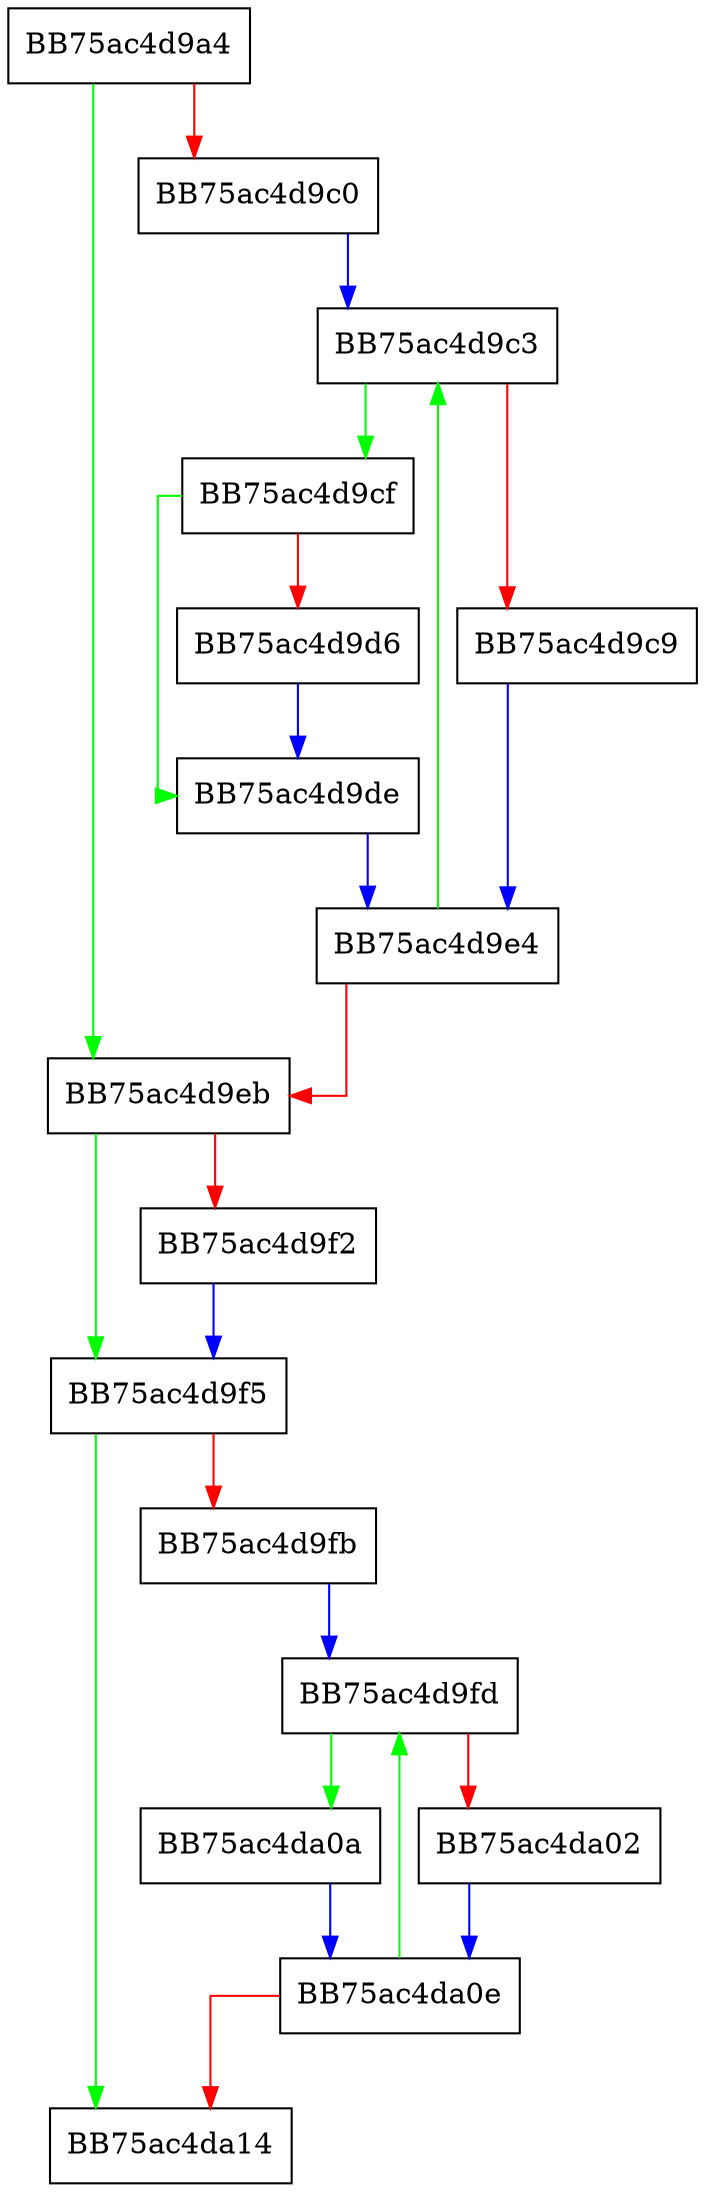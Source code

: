 digraph erase {
  node [shape="box"];
  graph [splines=ortho];
  BB75ac4d9a4 -> BB75ac4d9eb [color="green"];
  BB75ac4d9a4 -> BB75ac4d9c0 [color="red"];
  BB75ac4d9c0 -> BB75ac4d9c3 [color="blue"];
  BB75ac4d9c3 -> BB75ac4d9cf [color="green"];
  BB75ac4d9c3 -> BB75ac4d9c9 [color="red"];
  BB75ac4d9c9 -> BB75ac4d9e4 [color="blue"];
  BB75ac4d9cf -> BB75ac4d9de [color="green"];
  BB75ac4d9cf -> BB75ac4d9d6 [color="red"];
  BB75ac4d9d6 -> BB75ac4d9de [color="blue"];
  BB75ac4d9de -> BB75ac4d9e4 [color="blue"];
  BB75ac4d9e4 -> BB75ac4d9c3 [color="green"];
  BB75ac4d9e4 -> BB75ac4d9eb [color="red"];
  BB75ac4d9eb -> BB75ac4d9f5 [color="green"];
  BB75ac4d9eb -> BB75ac4d9f2 [color="red"];
  BB75ac4d9f2 -> BB75ac4d9f5 [color="blue"];
  BB75ac4d9f5 -> BB75ac4da14 [color="green"];
  BB75ac4d9f5 -> BB75ac4d9fb [color="red"];
  BB75ac4d9fb -> BB75ac4d9fd [color="blue"];
  BB75ac4d9fd -> BB75ac4da0a [color="green"];
  BB75ac4d9fd -> BB75ac4da02 [color="red"];
  BB75ac4da02 -> BB75ac4da0e [color="blue"];
  BB75ac4da0a -> BB75ac4da0e [color="blue"];
  BB75ac4da0e -> BB75ac4d9fd [color="green"];
  BB75ac4da0e -> BB75ac4da14 [color="red"];
}
